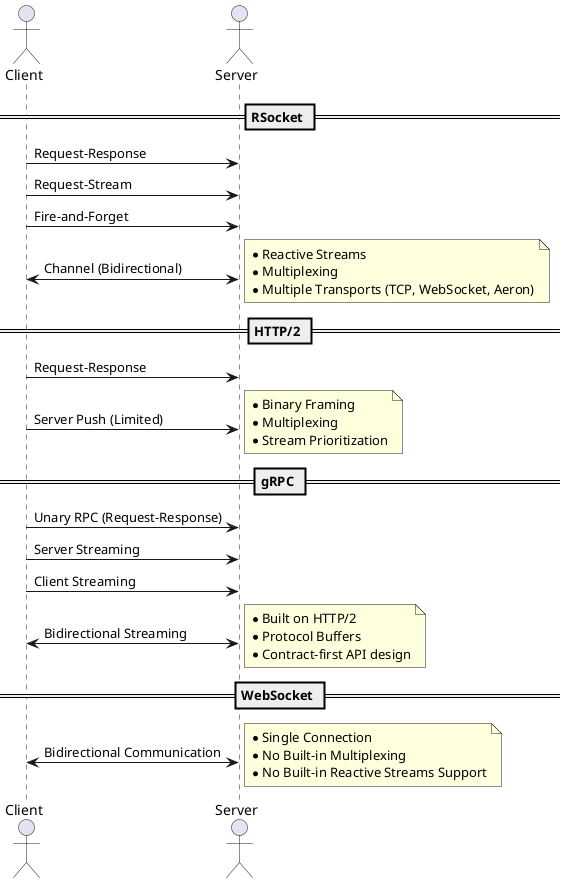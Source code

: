 @startuml

actor Client
actor Server

== RSocket ==
Client -> Server : Request-Response
Client -> Server : Request-Stream
Client -> Server : Fire-and-Forget
Client <-> Server : Channel (Bidirectional)
note right
  * Reactive Streams
  * Multiplexing
  * Multiple Transports (TCP, WebSocket, Aeron)
end note

== HTTP/2 ==
Client -> Server : Request-Response
Client -> Server : Server Push (Limited)
note right
  * Binary Framing
  * Multiplexing
  * Stream Prioritization
end note

== gRPC ==
Client -> Server : Unary RPC (Request-Response)
Client -> Server : Server Streaming
Client -> Server : Client Streaming
Client <-> Server : Bidirectional Streaming
note right
  * Built on HTTP/2
  * Protocol Buffers
  * Contract-first API design
end note

== WebSocket ==
Client <-> Server : Bidirectional Communication
note right
  * Single Connection
  * No Built-in Multiplexing
  * No Built-in Reactive Streams Support
end note

@enduml